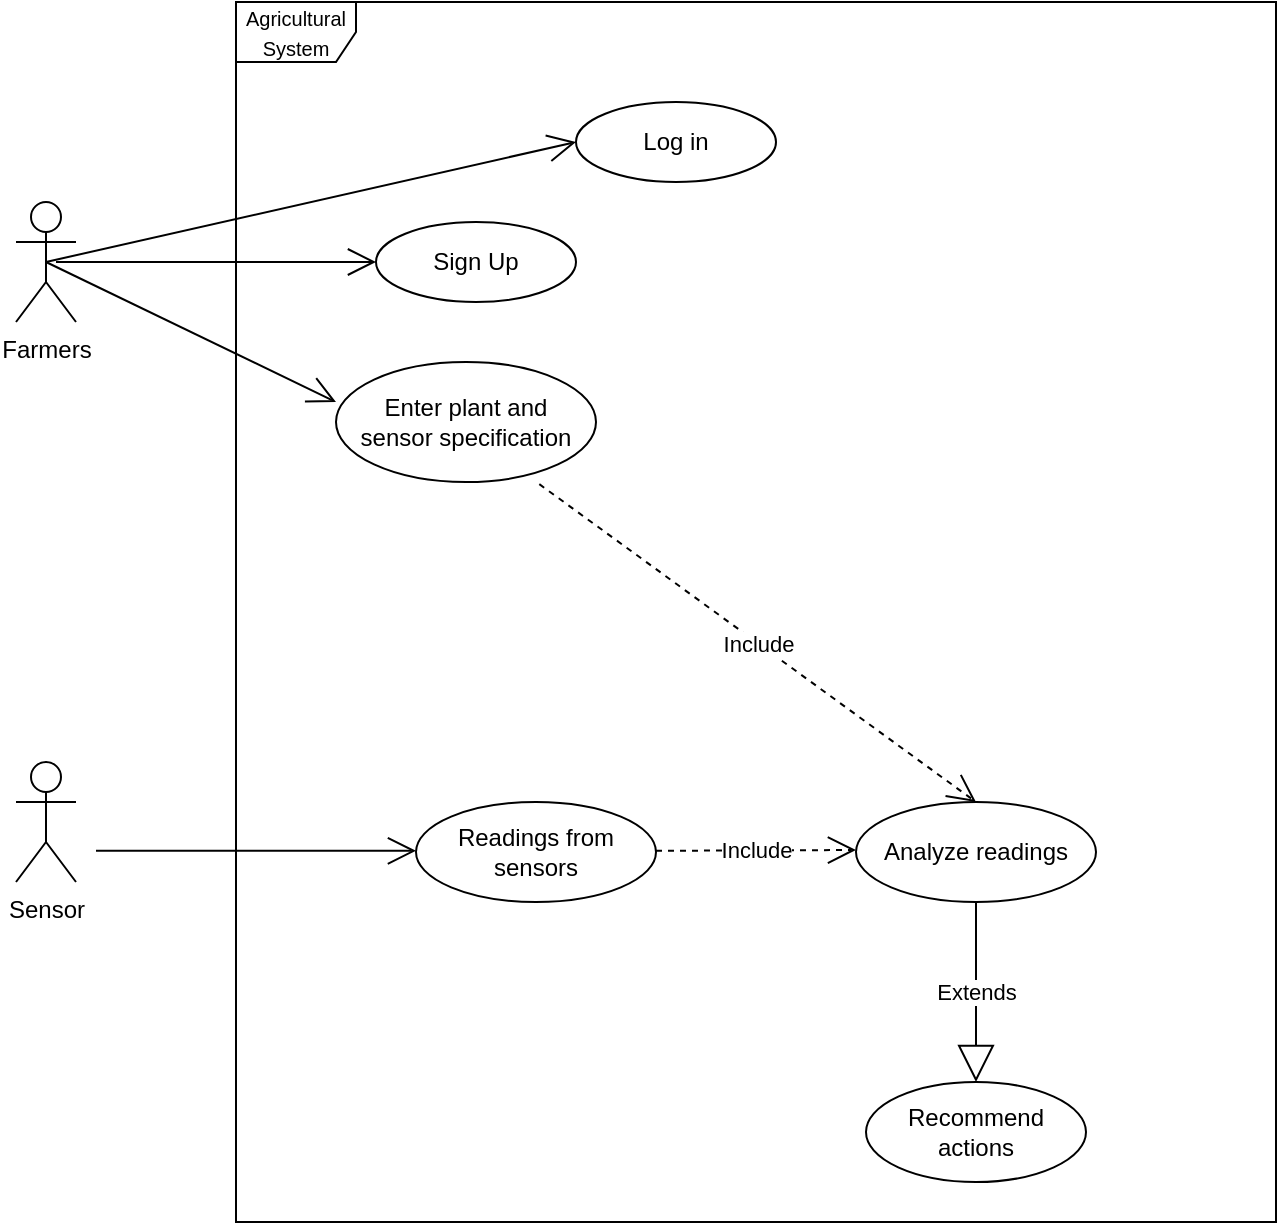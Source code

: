 <mxfile version="24.7.17">
  <diagram name="Page-1" id="sV0R1wZQnwwsVDiABoDv">
    <mxGraphModel dx="1282" dy="565" grid="1" gridSize="10" guides="1" tooltips="1" connect="1" arrows="1" fold="1" page="1" pageScale="1" pageWidth="850" pageHeight="1100" math="0" shadow="0">
      <root>
        <mxCell id="0" />
        <mxCell id="1" parent="0" />
        <mxCell id="7hiqbphJJOnU1flKwhvM-1" value="&lt;font style=&quot;font-size: 10px;&quot;&gt;Agricultural System&lt;/font&gt;" style="shape=umlFrame;whiteSpace=wrap;html=1;pointerEvents=0;" parent="1" vertex="1">
          <mxGeometry x="180" y="110" width="520" height="610" as="geometry" />
        </mxCell>
        <mxCell id="7hiqbphJJOnU1flKwhvM-2" value="Farmers" style="shape=umlActor;verticalLabelPosition=bottom;verticalAlign=top;html=1;" parent="1" vertex="1">
          <mxGeometry x="70" y="210" width="30" height="60" as="geometry" />
        </mxCell>
        <mxCell id="7hiqbphJJOnU1flKwhvM-3" value="Sensor" style="shape=umlActor;verticalLabelPosition=bottom;verticalAlign=top;html=1;" parent="1" vertex="1">
          <mxGeometry x="70" y="490" width="30" height="60" as="geometry" />
        </mxCell>
        <mxCell id="7hiqbphJJOnU1flKwhvM-5" value="Sign Up" style="ellipse;whiteSpace=wrap;html=1;" parent="1" vertex="1">
          <mxGeometry x="250" y="220" width="100" height="40" as="geometry" />
        </mxCell>
        <mxCell id="7hiqbphJJOnU1flKwhvM-7" value="Enter plant and&lt;div&gt;sensor specification&lt;/div&gt;" style="ellipse;whiteSpace=wrap;html=1;" parent="1" vertex="1">
          <mxGeometry x="230" y="290" width="130" height="60" as="geometry" />
        </mxCell>
        <mxCell id="7hiqbphJJOnU1flKwhvM-8" value="Log in" style="ellipse;whiteSpace=wrap;html=1;" parent="1" vertex="1">
          <mxGeometry x="350" y="160" width="100" height="40" as="geometry" />
        </mxCell>
        <mxCell id="7hiqbphJJOnU1flKwhvM-9" value="Readings from sensors" style="ellipse;whiteSpace=wrap;html=1;" parent="1" vertex="1">
          <mxGeometry x="270" y="510" width="120" height="50" as="geometry" />
        </mxCell>
        <mxCell id="7hiqbphJJOnU1flKwhvM-10" value="Analyze readings" style="ellipse;whiteSpace=wrap;html=1;" parent="1" vertex="1">
          <mxGeometry x="490" y="510" width="120" height="50" as="geometry" />
        </mxCell>
        <mxCell id="7hiqbphJJOnU1flKwhvM-11" value="Recommend actions" style="ellipse;whiteSpace=wrap;html=1;" parent="1" vertex="1">
          <mxGeometry x="495" y="650" width="110" height="50" as="geometry" />
        </mxCell>
        <mxCell id="7hiqbphJJOnU1flKwhvM-15" value="" style="endArrow=open;endFill=1;endSize=12;html=1;rounded=0;" parent="1" edge="1">
          <mxGeometry width="160" relative="1" as="geometry">
            <mxPoint x="90" y="240" as="sourcePoint" />
            <mxPoint x="250" y="240" as="targetPoint" />
          </mxGeometry>
        </mxCell>
        <mxCell id="7hiqbphJJOnU1flKwhvM-16" value="" style="endArrow=open;endFill=1;endSize=12;html=1;rounded=0;" parent="1" edge="1">
          <mxGeometry width="160" relative="1" as="geometry">
            <mxPoint x="85" y="240" as="sourcePoint" />
            <mxPoint x="230" y="310" as="targetPoint" />
          </mxGeometry>
        </mxCell>
        <mxCell id="7hiqbphJJOnU1flKwhvM-17" value="" style="endArrow=open;endFill=1;endSize=12;html=1;rounded=0;exitX=0.5;exitY=0.5;exitDx=0;exitDy=0;exitPerimeter=0;" parent="1" source="7hiqbphJJOnU1flKwhvM-2" edge="1">
          <mxGeometry width="160" relative="1" as="geometry">
            <mxPoint x="190" y="180" as="sourcePoint" />
            <mxPoint x="350" y="180" as="targetPoint" />
          </mxGeometry>
        </mxCell>
        <mxCell id="7hiqbphJJOnU1flKwhvM-20" value="Include" style="endArrow=open;endSize=12;dashed=1;html=1;rounded=0;exitX=0.782;exitY=1.018;exitDx=0;exitDy=0;exitPerimeter=0;entryX=0.5;entryY=0;entryDx=0;entryDy=0;" parent="1" source="7hiqbphJJOnU1flKwhvM-7" target="7hiqbphJJOnU1flKwhvM-10" edge="1">
          <mxGeometry width="160" relative="1" as="geometry">
            <mxPoint x="290" y="414.41" as="sourcePoint" />
            <mxPoint x="430" y="410" as="targetPoint" />
          </mxGeometry>
        </mxCell>
        <mxCell id="7hiqbphJJOnU1flKwhvM-21" value="Include" style="endArrow=open;endSize=12;dashed=1;html=1;rounded=0;" parent="1" edge="1">
          <mxGeometry width="160" relative="1" as="geometry">
            <mxPoint x="390" y="534.41" as="sourcePoint" />
            <mxPoint x="490" y="534" as="targetPoint" />
          </mxGeometry>
        </mxCell>
        <mxCell id="7hiqbphJJOnU1flKwhvM-22" value="" style="endArrow=open;endFill=1;endSize=12;html=1;rounded=0;" parent="1" edge="1">
          <mxGeometry width="160" relative="1" as="geometry">
            <mxPoint x="110" y="534.41" as="sourcePoint" />
            <mxPoint x="270" y="534.41" as="targetPoint" />
          </mxGeometry>
        </mxCell>
        <mxCell id="7hiqbphJJOnU1flKwhvM-23" value="Extends" style="endArrow=block;endSize=16;endFill=0;html=1;rounded=0;exitX=0.5;exitY=1;exitDx=0;exitDy=0;entryX=0.5;entryY=0;entryDx=0;entryDy=0;" parent="1" source="7hiqbphJJOnU1flKwhvM-10" target="7hiqbphJJOnU1flKwhvM-11" edge="1">
          <mxGeometry width="160" relative="1" as="geometry">
            <mxPoint x="340" y="610" as="sourcePoint" />
            <mxPoint x="500" y="610" as="targetPoint" />
          </mxGeometry>
        </mxCell>
      </root>
    </mxGraphModel>
  </diagram>
</mxfile>
